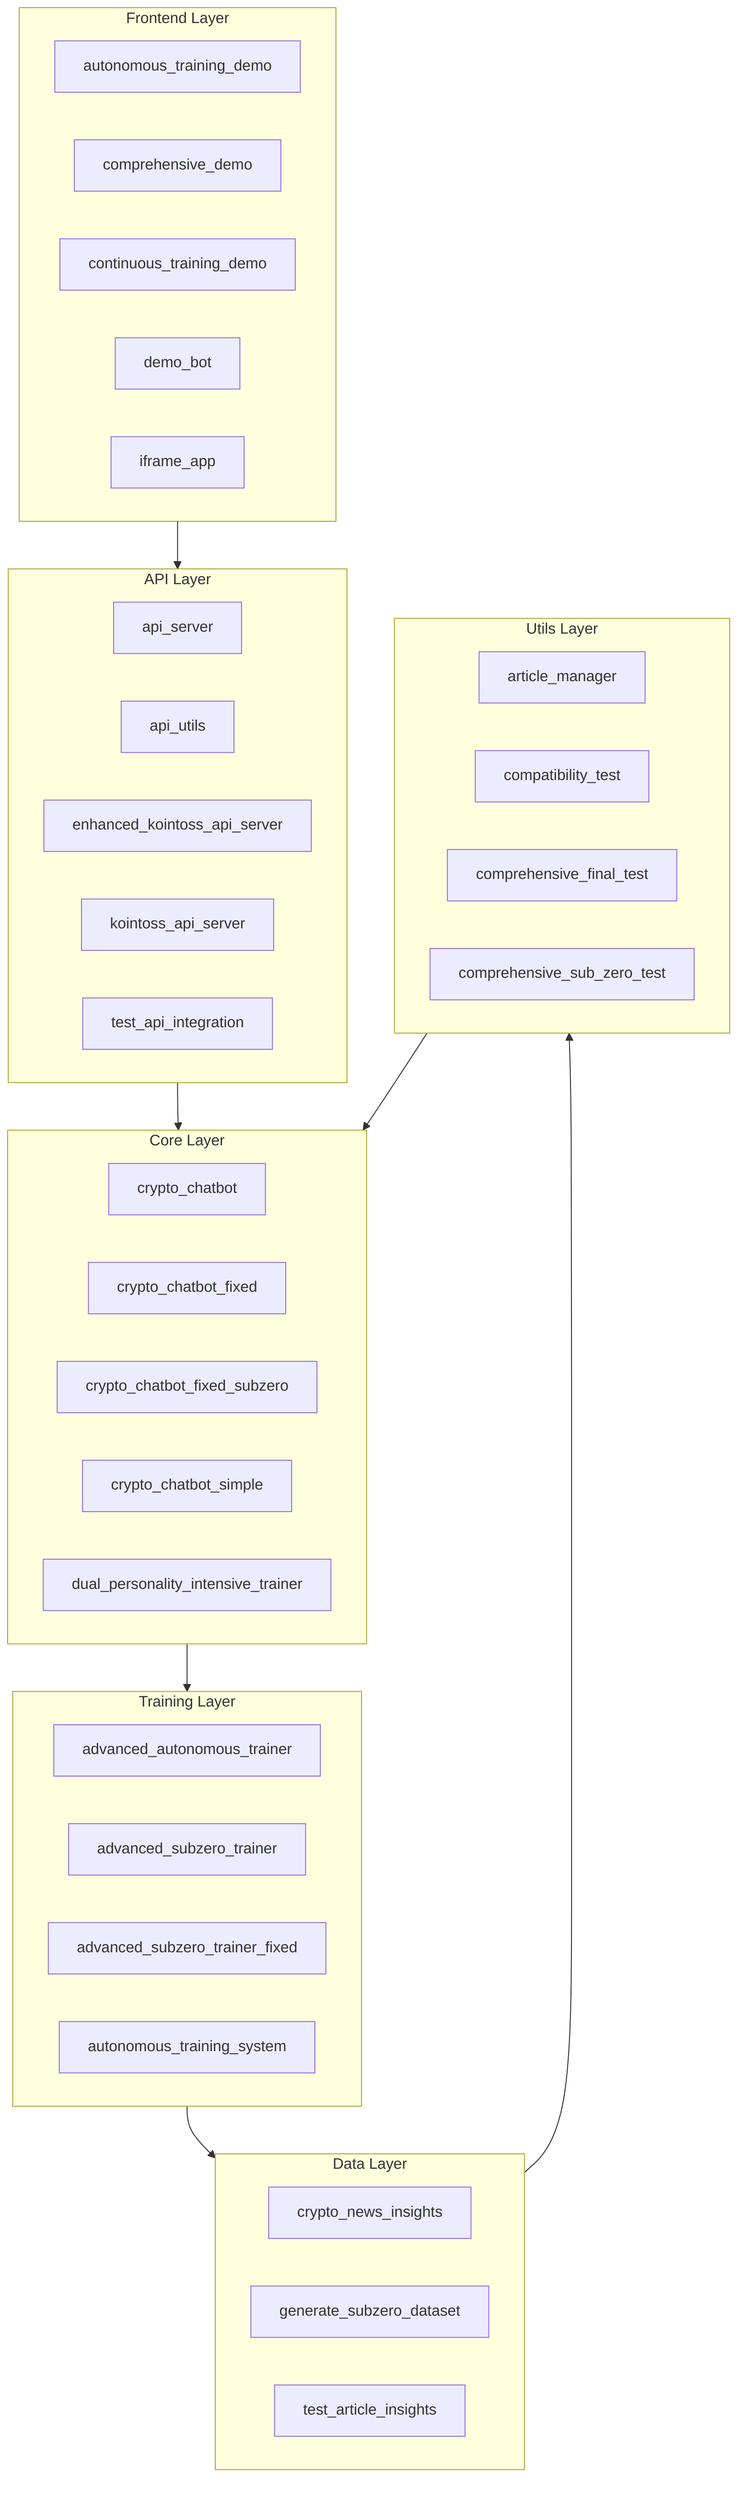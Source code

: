 flowchart TD
    subgraph Frontend[Frontend Layer]
        autonomous_training_demo[autonomous_training_demo]
        comprehensive_demo[comprehensive_demo]
        continuous_training_demo[continuous_training_demo]
        demo_bot[demo_bot]
        iframe_app[iframe_app]
    end
    subgraph API[API Layer]
        api_server[api_server]
        api_utils[api_utils]
        enhanced_kointoss_api_server[enhanced_kointoss_api_server]
        kointoss_api_server[kointoss_api_server]
        test_api_integration[test_api_integration]
    end
    subgraph Core[Core Layer]
        crypto_chatbot[crypto_chatbot]
        crypto_chatbot_fixed[crypto_chatbot_fixed]
        crypto_chatbot_fixed_subzero[crypto_chatbot_fixed_subzero]
        crypto_chatbot_simple[crypto_chatbot_simple]
        dual_personality_intensive_trainer[dual_personality_intensive_trainer]
    end
    subgraph Training[Training Layer]
        advanced_autonomous_trainer[advanced_autonomous_trainer]
        advanced_subzero_trainer[advanced_subzero_trainer]
        advanced_subzero_trainer_fixed[advanced_subzero_trainer_fixed]
        autonomous_training_demo[autonomous_training_demo]
        autonomous_training_system[autonomous_training_system]
    end
    subgraph Data[Data Layer]
        crypto_news_insights[crypto_news_insights]
        generate_subzero_dataset[generate_subzero_dataset]
        test_article_insights[test_article_insights]
    end
    subgraph Utils[Utils Layer]
        api_utils[api_utils]
        article_manager[article_manager]
        compatibility_test[compatibility_test]
        comprehensive_final_test[comprehensive_final_test]
        comprehensive_sub_zero_test[comprehensive_sub_zero_test]
    end
    Frontend --> API
    API --> Core
    Core --> Training
    Training --> Data
    Data --> Utils
    Utils --> Core